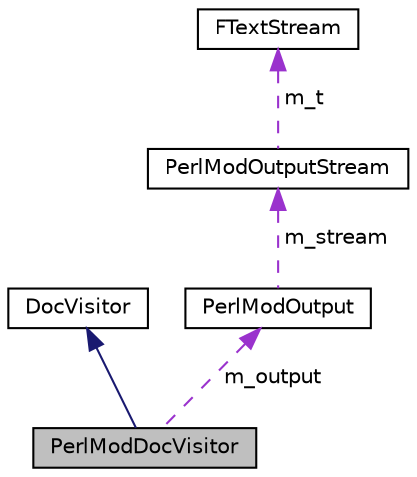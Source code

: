 digraph "PerlModDocVisitor"
{
 // INTERACTIVE_SVG=YES
  edge [fontname="Helvetica",fontsize="10",labelfontname="Helvetica",labelfontsize="10"];
  node [fontname="Helvetica",fontsize="10",shape=record];
  Node2 [label="PerlModDocVisitor",height=0.2,width=0.4,color="black", fillcolor="grey75", style="filled", fontcolor="black"];
  Node3 -> Node2 [dir="back",color="midnightblue",fontsize="10",style="solid",fontname="Helvetica"];
  Node3 [label="DocVisitor",height=0.2,width=0.4,color="black", fillcolor="white", style="filled",URL="$d0/d78/class_doc_visitor.html",tooltip="Abstract visitor that participates in the visitor pattern. "];
  Node4 -> Node2 [dir="back",color="darkorchid3",fontsize="10",style="dashed",label=" m_output" ,fontname="Helvetica"];
  Node4 [label="PerlModOutput",height=0.2,width=0.4,color="black", fillcolor="white", style="filled",URL="$d5/d6c/class_perl_mod_output.html"];
  Node5 -> Node4 [dir="back",color="darkorchid3",fontsize="10",style="dashed",label=" m_stream" ,fontname="Helvetica"];
  Node5 [label="PerlModOutputStream",height=0.2,width=0.4,color="black", fillcolor="white", style="filled",URL="$d4/de6/class_perl_mod_output_stream.html"];
  Node6 -> Node5 [dir="back",color="darkorchid3",fontsize="10",style="dashed",label=" m_t" ,fontname="Helvetica"];
  Node6 [label="FTextStream",height=0.2,width=0.4,color="black", fillcolor="white", style="filled",URL="$dc/d3c/class_f_text_stream.html",tooltip="Simplified and optimized version of QTextStream. "];
}
